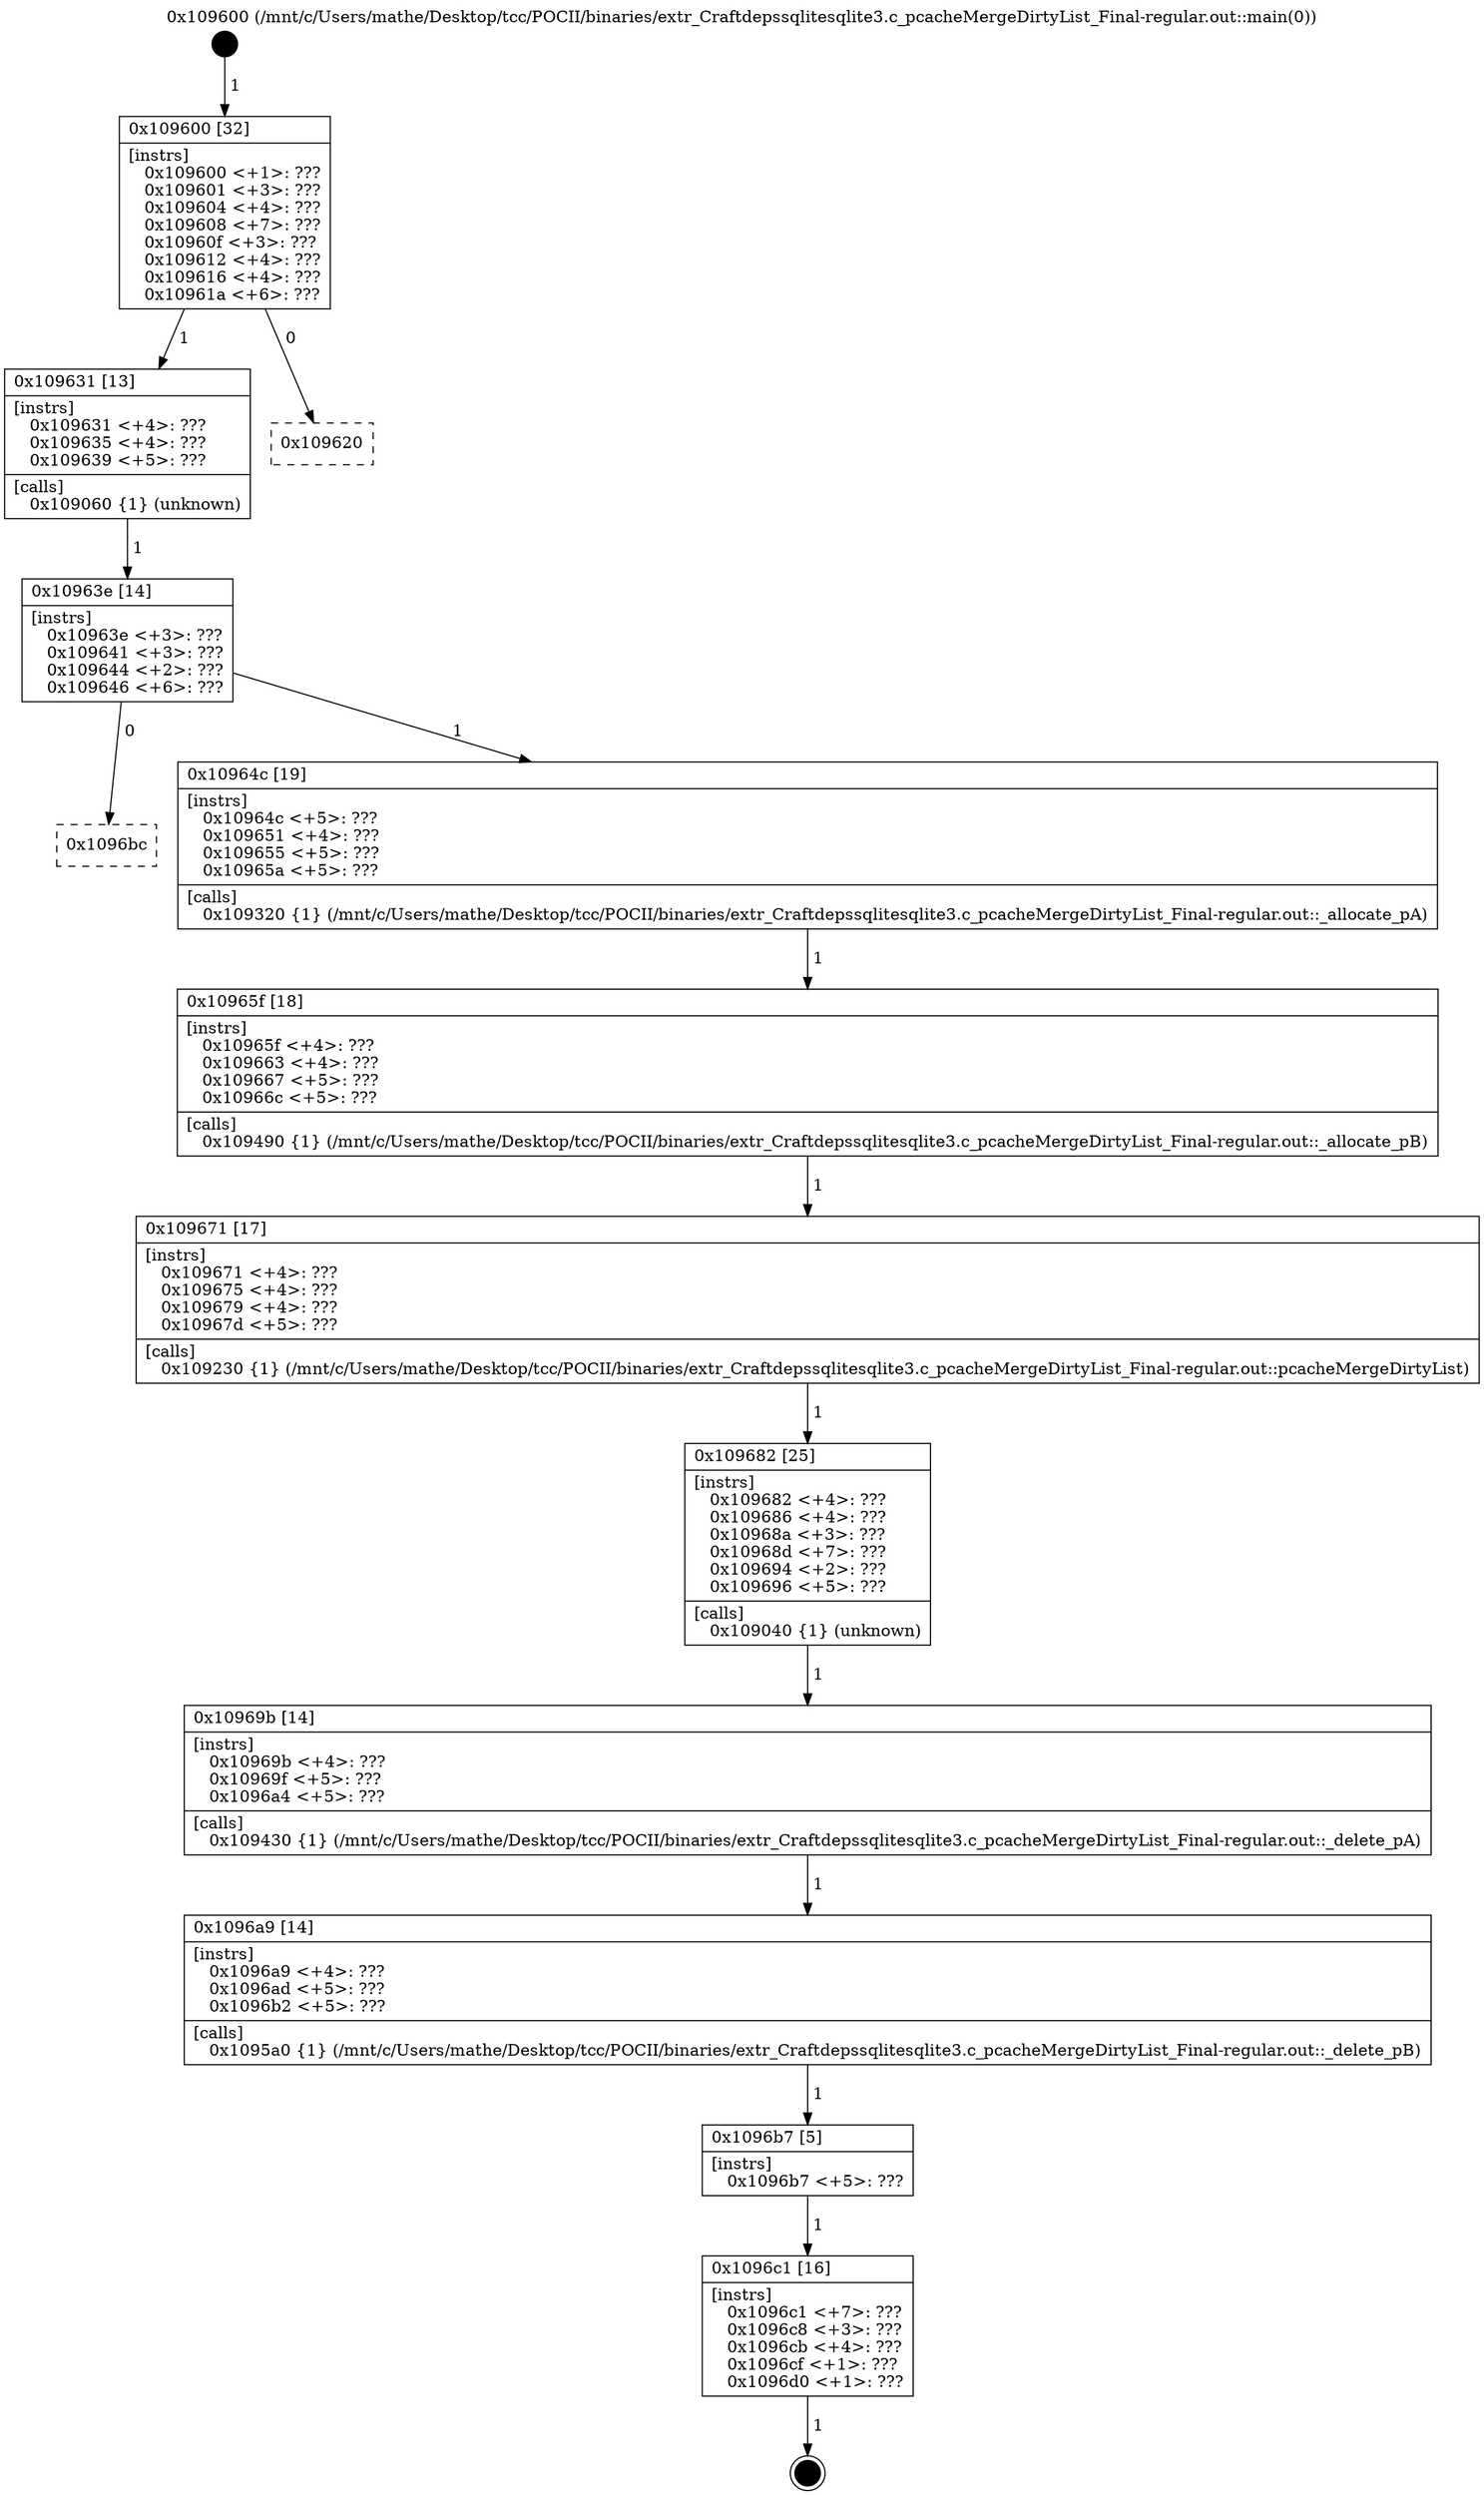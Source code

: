 digraph "0x109600" {
  label = "0x109600 (/mnt/c/Users/mathe/Desktop/tcc/POCII/binaries/extr_Craftdepssqlitesqlite3.c_pcacheMergeDirtyList_Final-regular.out::main(0))"
  labelloc = "t"
  node[shape=record]

  Entry [label="",width=0.3,height=0.3,shape=circle,fillcolor=black,style=filled]
  "0x109600" [label="{
     0x109600 [32]\l
     | [instrs]\l
     &nbsp;&nbsp;0x109600 \<+1\>: ???\l
     &nbsp;&nbsp;0x109601 \<+3\>: ???\l
     &nbsp;&nbsp;0x109604 \<+4\>: ???\l
     &nbsp;&nbsp;0x109608 \<+7\>: ???\l
     &nbsp;&nbsp;0x10960f \<+3\>: ???\l
     &nbsp;&nbsp;0x109612 \<+4\>: ???\l
     &nbsp;&nbsp;0x109616 \<+4\>: ???\l
     &nbsp;&nbsp;0x10961a \<+6\>: ???\l
  }"]
  "0x109631" [label="{
     0x109631 [13]\l
     | [instrs]\l
     &nbsp;&nbsp;0x109631 \<+4\>: ???\l
     &nbsp;&nbsp;0x109635 \<+4\>: ???\l
     &nbsp;&nbsp;0x109639 \<+5\>: ???\l
     | [calls]\l
     &nbsp;&nbsp;0x109060 \{1\} (unknown)\l
  }"]
  "0x109620" [label="{
     0x109620\l
  }", style=dashed]
  "0x10963e" [label="{
     0x10963e [14]\l
     | [instrs]\l
     &nbsp;&nbsp;0x10963e \<+3\>: ???\l
     &nbsp;&nbsp;0x109641 \<+3\>: ???\l
     &nbsp;&nbsp;0x109644 \<+2\>: ???\l
     &nbsp;&nbsp;0x109646 \<+6\>: ???\l
  }"]
  "0x1096bc" [label="{
     0x1096bc\l
  }", style=dashed]
  "0x10964c" [label="{
     0x10964c [19]\l
     | [instrs]\l
     &nbsp;&nbsp;0x10964c \<+5\>: ???\l
     &nbsp;&nbsp;0x109651 \<+4\>: ???\l
     &nbsp;&nbsp;0x109655 \<+5\>: ???\l
     &nbsp;&nbsp;0x10965a \<+5\>: ???\l
     | [calls]\l
     &nbsp;&nbsp;0x109320 \{1\} (/mnt/c/Users/mathe/Desktop/tcc/POCII/binaries/extr_Craftdepssqlitesqlite3.c_pcacheMergeDirtyList_Final-regular.out::_allocate_pA)\l
  }"]
  Exit [label="",width=0.3,height=0.3,shape=circle,fillcolor=black,style=filled,peripheries=2]
  "0x10965f" [label="{
     0x10965f [18]\l
     | [instrs]\l
     &nbsp;&nbsp;0x10965f \<+4\>: ???\l
     &nbsp;&nbsp;0x109663 \<+4\>: ???\l
     &nbsp;&nbsp;0x109667 \<+5\>: ???\l
     &nbsp;&nbsp;0x10966c \<+5\>: ???\l
     | [calls]\l
     &nbsp;&nbsp;0x109490 \{1\} (/mnt/c/Users/mathe/Desktop/tcc/POCII/binaries/extr_Craftdepssqlitesqlite3.c_pcacheMergeDirtyList_Final-regular.out::_allocate_pB)\l
  }"]
  "0x109671" [label="{
     0x109671 [17]\l
     | [instrs]\l
     &nbsp;&nbsp;0x109671 \<+4\>: ???\l
     &nbsp;&nbsp;0x109675 \<+4\>: ???\l
     &nbsp;&nbsp;0x109679 \<+4\>: ???\l
     &nbsp;&nbsp;0x10967d \<+5\>: ???\l
     | [calls]\l
     &nbsp;&nbsp;0x109230 \{1\} (/mnt/c/Users/mathe/Desktop/tcc/POCII/binaries/extr_Craftdepssqlitesqlite3.c_pcacheMergeDirtyList_Final-regular.out::pcacheMergeDirtyList)\l
  }"]
  "0x109682" [label="{
     0x109682 [25]\l
     | [instrs]\l
     &nbsp;&nbsp;0x109682 \<+4\>: ???\l
     &nbsp;&nbsp;0x109686 \<+4\>: ???\l
     &nbsp;&nbsp;0x10968a \<+3\>: ???\l
     &nbsp;&nbsp;0x10968d \<+7\>: ???\l
     &nbsp;&nbsp;0x109694 \<+2\>: ???\l
     &nbsp;&nbsp;0x109696 \<+5\>: ???\l
     | [calls]\l
     &nbsp;&nbsp;0x109040 \{1\} (unknown)\l
  }"]
  "0x10969b" [label="{
     0x10969b [14]\l
     | [instrs]\l
     &nbsp;&nbsp;0x10969b \<+4\>: ???\l
     &nbsp;&nbsp;0x10969f \<+5\>: ???\l
     &nbsp;&nbsp;0x1096a4 \<+5\>: ???\l
     | [calls]\l
     &nbsp;&nbsp;0x109430 \{1\} (/mnt/c/Users/mathe/Desktop/tcc/POCII/binaries/extr_Craftdepssqlitesqlite3.c_pcacheMergeDirtyList_Final-regular.out::_delete_pA)\l
  }"]
  "0x1096a9" [label="{
     0x1096a9 [14]\l
     | [instrs]\l
     &nbsp;&nbsp;0x1096a9 \<+4\>: ???\l
     &nbsp;&nbsp;0x1096ad \<+5\>: ???\l
     &nbsp;&nbsp;0x1096b2 \<+5\>: ???\l
     | [calls]\l
     &nbsp;&nbsp;0x1095a0 \{1\} (/mnt/c/Users/mathe/Desktop/tcc/POCII/binaries/extr_Craftdepssqlitesqlite3.c_pcacheMergeDirtyList_Final-regular.out::_delete_pB)\l
  }"]
  "0x1096b7" [label="{
     0x1096b7 [5]\l
     | [instrs]\l
     &nbsp;&nbsp;0x1096b7 \<+5\>: ???\l
  }"]
  "0x1096c1" [label="{
     0x1096c1 [16]\l
     | [instrs]\l
     &nbsp;&nbsp;0x1096c1 \<+7\>: ???\l
     &nbsp;&nbsp;0x1096c8 \<+3\>: ???\l
     &nbsp;&nbsp;0x1096cb \<+4\>: ???\l
     &nbsp;&nbsp;0x1096cf \<+1\>: ???\l
     &nbsp;&nbsp;0x1096d0 \<+1\>: ???\l
  }"]
  Entry -> "0x109600" [label=" 1"]
  "0x109600" -> "0x109631" [label=" 1"]
  "0x109600" -> "0x109620" [label=" 0"]
  "0x109631" -> "0x10963e" [label=" 1"]
  "0x10963e" -> "0x1096bc" [label=" 0"]
  "0x10963e" -> "0x10964c" [label=" 1"]
  "0x1096c1" -> Exit [label=" 1"]
  "0x10964c" -> "0x10965f" [label=" 1"]
  "0x10965f" -> "0x109671" [label=" 1"]
  "0x109671" -> "0x109682" [label=" 1"]
  "0x109682" -> "0x10969b" [label=" 1"]
  "0x10969b" -> "0x1096a9" [label=" 1"]
  "0x1096a9" -> "0x1096b7" [label=" 1"]
  "0x1096b7" -> "0x1096c1" [label=" 1"]
}
